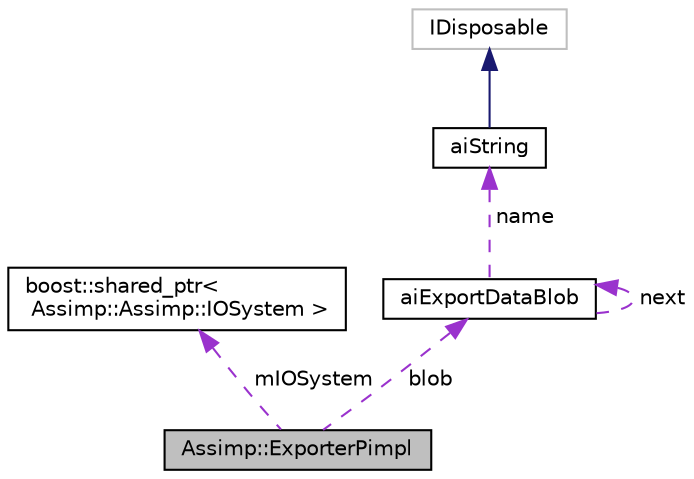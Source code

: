 digraph "Assimp::ExporterPimpl"
{
  edge [fontname="Helvetica",fontsize="10",labelfontname="Helvetica",labelfontsize="10"];
  node [fontname="Helvetica",fontsize="10",shape=record];
  Node1 [label="Assimp::ExporterPimpl",height=0.2,width=0.4,color="black", fillcolor="grey75", style="filled", fontcolor="black"];
  Node2 -> Node1 [dir="back",color="darkorchid3",fontsize="10",style="dashed",label=" mIOSystem" ,fontname="Helvetica"];
  Node2 [label="boost::shared_ptr\<\l Assimp::Assimp::IOSystem \>",height=0.2,width=0.4,color="black", fillcolor="white", style="filled",URL="$classboost_1_1shared__ptr.html"];
  Node3 -> Node1 [dir="back",color="darkorchid3",fontsize="10",style="dashed",label=" blob" ,fontname="Helvetica"];
  Node3 [label="aiExportDataBlob",height=0.2,width=0.4,color="black", fillcolor="white", style="filled",URL="$structai_export_data_blob.html"];
  Node4 -> Node3 [dir="back",color="darkorchid3",fontsize="10",style="dashed",label=" name" ,fontname="Helvetica"];
  Node4 [label="aiString",height=0.2,width=0.4,color="black", fillcolor="white", style="filled",URL="$structai_string.html"];
  Node5 -> Node4 [dir="back",color="midnightblue",fontsize="10",style="solid",fontname="Helvetica"];
  Node5 [label="IDisposable",height=0.2,width=0.4,color="grey75", fillcolor="white", style="filled"];
  Node3 -> Node3 [dir="back",color="darkorchid3",fontsize="10",style="dashed",label=" next" ,fontname="Helvetica"];
}
